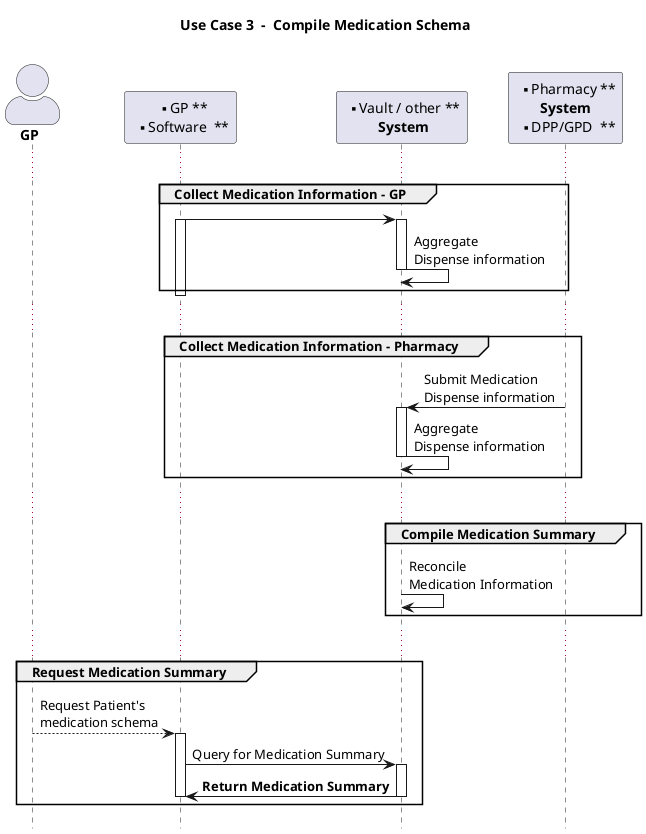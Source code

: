 @startuml
title Use Case 3  -  Compile Medication Schema \n
skinparam actorStyle awesome
!pragma teoz true
hide footbox

'!include ./style.iuml

'actor "**Patient**" as P
actor "**GP**" as GP
Participant "** GP **\n**  Software  **" as GPS
Participant "** Vault / other **\n **  System  **" as V
Participant "** Pharmacy **\n **  System  ** \n**  DPP/GPD  **" as Src

...

group Collect Medication Information - GP
GPS -> V
activate GPS
activate V
V -> V : Aggregate\nDispense information
deactivate GPS
deactivate V

end
...

group Collect Medication Information - Pharmacy
Src -> V : Submit Medication\nDispense information
activate V
deactivate GPS
V -> V : Aggregate\nDispense information
deactivate V

end

...

group Compile Medication Summary
V -> V : Reconcile \nMedication Information
end

...

group Request Medication Summary
GP --> GPS : Request Patient's\nmedication schema 
activate GPS
GPS -> V : Query for Medication Summary
activate V
GPS <- V : **Return Medication Summary**
deactivate V
deactivate GPS
end


@enduml
